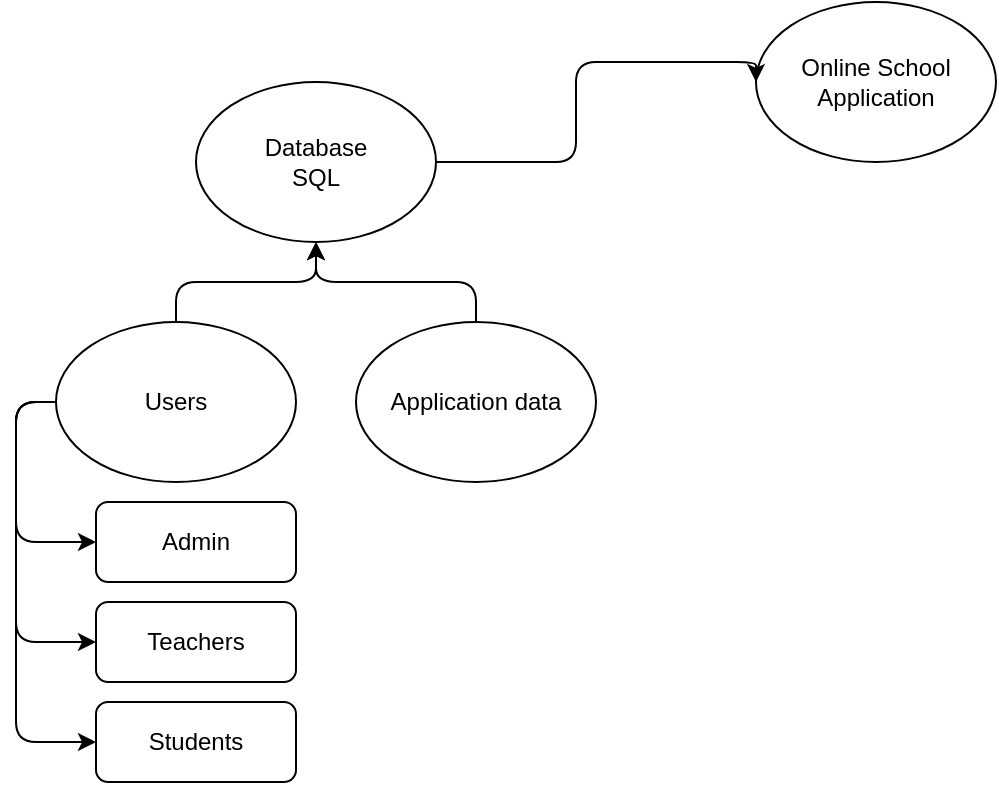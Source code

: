 <mxfile version="16.5.6" type="github">
  <diagram id="iy_MX5z4Zdc2HMmkJ38e" name="Page-1">
    <mxGraphModel dx="1550" dy="849" grid="1" gridSize="10" guides="1" tooltips="1" connect="1" arrows="1" fold="1" page="1" pageScale="1" pageWidth="850" pageHeight="1100" math="0" shadow="0">
      <root>
        <mxCell id="0" />
        <mxCell id="1" parent="0" />
        <mxCell id="aMJPLOWitkF93UjhTx93-1" value="Online School Application" style="ellipse;whiteSpace=wrap;html=1;" parent="1" vertex="1">
          <mxGeometry x="390" y="20" width="120" height="80" as="geometry" />
        </mxCell>
        <mxCell id="aMJPLOWitkF93UjhTx93-3" style="edgeStyle=orthogonalEdgeStyle;orthogonalLoop=1;jettySize=auto;html=1;entryX=0;entryY=0.5;entryDx=0;entryDy=0;rounded=1;exitX=1;exitY=0.5;exitDx=0;exitDy=0;" parent="1" source="aMJPLOWitkF93UjhTx93-2" target="aMJPLOWitkF93UjhTx93-1" edge="1">
          <mxGeometry relative="1" as="geometry">
            <Array as="points">
              <mxPoint x="300" y="100" />
              <mxPoint x="300" y="50" />
            </Array>
            <mxPoint x="365" y="40" as="targetPoint" />
          </mxGeometry>
        </mxCell>
        <mxCell id="aMJPLOWitkF93UjhTx93-2" value="Database&lt;br&gt;SQL" style="ellipse;whiteSpace=wrap;html=1;" parent="1" vertex="1">
          <mxGeometry x="110" y="60" width="120" height="80" as="geometry" />
        </mxCell>
        <mxCell id="aMJPLOWitkF93UjhTx93-6" style="edgeStyle=orthogonalEdgeStyle;orthogonalLoop=1;jettySize=auto;html=1;rounded=1;" parent="1" source="aMJPLOWitkF93UjhTx93-4" target="aMJPLOWitkF93UjhTx93-2" edge="1">
          <mxGeometry relative="1" as="geometry" />
        </mxCell>
        <mxCell id="aMJPLOWitkF93UjhTx93-9" style="edgeStyle=orthogonalEdgeStyle;rounded=1;orthogonalLoop=1;jettySize=auto;html=1;entryX=0;entryY=0.5;entryDx=0;entryDy=0;exitX=0;exitY=0.5;exitDx=0;exitDy=0;" parent="1" source="aMJPLOWitkF93UjhTx93-4" target="aMJPLOWitkF93UjhTx93-8" edge="1">
          <mxGeometry relative="1" as="geometry" />
        </mxCell>
        <mxCell id="aMJPLOWitkF93UjhTx93-11" style="edgeStyle=orthogonalEdgeStyle;rounded=1;orthogonalLoop=1;jettySize=auto;html=1;entryX=0;entryY=0.5;entryDx=0;entryDy=0;exitX=0;exitY=0.5;exitDx=0;exitDy=0;" parent="1" source="aMJPLOWitkF93UjhTx93-4" target="aMJPLOWitkF93UjhTx93-10" edge="1">
          <mxGeometry relative="1" as="geometry">
            <Array as="points">
              <mxPoint x="20" y="220" />
              <mxPoint x="20" y="340" />
            </Array>
          </mxGeometry>
        </mxCell>
        <mxCell id="aMJPLOWitkF93UjhTx93-14" style="edgeStyle=orthogonalEdgeStyle;rounded=1;orthogonalLoop=1;jettySize=auto;html=1;entryX=0;entryY=0.5;entryDx=0;entryDy=0;" parent="1" target="aMJPLOWitkF93UjhTx93-12" edge="1">
          <mxGeometry relative="1" as="geometry">
            <mxPoint x="20" y="390" as="targetPoint" />
            <mxPoint x="40" y="220" as="sourcePoint" />
            <Array as="points">
              <mxPoint x="20" y="220" />
              <mxPoint x="20" y="390" />
            </Array>
          </mxGeometry>
        </mxCell>
        <mxCell id="aMJPLOWitkF93UjhTx93-4" value="Users" style="ellipse;whiteSpace=wrap;html=1;" parent="1" vertex="1">
          <mxGeometry x="40" y="180" width="120" height="80" as="geometry" />
        </mxCell>
        <mxCell id="aMJPLOWitkF93UjhTx93-7" style="edgeStyle=orthogonalEdgeStyle;orthogonalLoop=1;jettySize=auto;html=1;entryX=0.5;entryY=1;entryDx=0;entryDy=0;rounded=1;" parent="1" source="aMJPLOWitkF93UjhTx93-5" target="aMJPLOWitkF93UjhTx93-2" edge="1">
          <mxGeometry relative="1" as="geometry" />
        </mxCell>
        <mxCell id="aMJPLOWitkF93UjhTx93-5" value="Application data" style="ellipse;whiteSpace=wrap;html=1;" parent="1" vertex="1">
          <mxGeometry x="190" y="180" width="120" height="80" as="geometry" />
        </mxCell>
        <mxCell id="aMJPLOWitkF93UjhTx93-8" value="Admin" style="rounded=1;whiteSpace=wrap;html=1;" parent="1" vertex="1">
          <mxGeometry x="60" y="270" width="100" height="40" as="geometry" />
        </mxCell>
        <mxCell id="aMJPLOWitkF93UjhTx93-10" value="Teachers" style="rounded=1;whiteSpace=wrap;html=1;" parent="1" vertex="1">
          <mxGeometry x="60" y="320" width="100" height="40" as="geometry" />
        </mxCell>
        <mxCell id="aMJPLOWitkF93UjhTx93-12" value="Students" style="rounded=1;whiteSpace=wrap;html=1;" parent="1" vertex="1">
          <mxGeometry x="60" y="370" width="100" height="40" as="geometry" />
        </mxCell>
      </root>
    </mxGraphModel>
  </diagram>
</mxfile>
